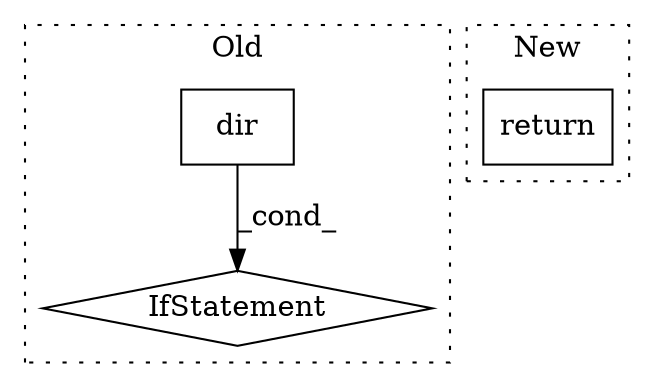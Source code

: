 digraph G {
subgraph cluster0 {
1 [label="dir" a="32" s="1012,1029" l="4,1" shape="box"];
3 [label="IfStatement" a="25" s="981,1030" l="8,2" shape="diamond"];
label = "Old";
style="dotted";
}
subgraph cluster1 {
2 [label="return" a="41" s="1457" l="7" shape="box"];
label = "New";
style="dotted";
}
1 -> 3 [label="_cond_"];
}